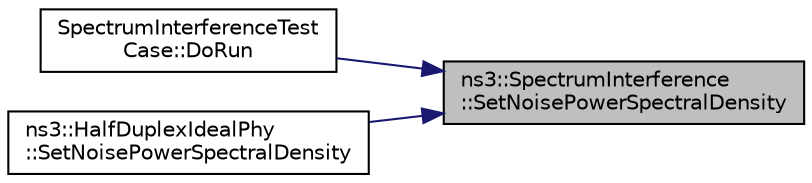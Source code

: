 digraph "ns3::SpectrumInterference::SetNoisePowerSpectralDensity"
{
 // LATEX_PDF_SIZE
  edge [fontname="Helvetica",fontsize="10",labelfontname="Helvetica",labelfontsize="10"];
  node [fontname="Helvetica",fontsize="10",shape=record];
  rankdir="RL";
  Node1 [label="ns3::SpectrumInterference\l::SetNoisePowerSpectralDensity",height=0.2,width=0.4,color="black", fillcolor="grey75", style="filled", fontcolor="black",tooltip="Set the Noise Power Spectral Density."];
  Node1 -> Node2 [dir="back",color="midnightblue",fontsize="10",style="solid",fontname="Helvetica"];
  Node2 [label="SpectrumInterferenceTest\lCase::DoRun",height=0.2,width=0.4,color="black", fillcolor="white", style="filled",URL="$class_spectrum_interference_test_case.html#a5ac9568ed05b26e38fea7c409805e7e0",tooltip="Implementation to actually run this TestCase."];
  Node1 -> Node3 [dir="back",color="midnightblue",fontsize="10",style="solid",fontname="Helvetica"];
  Node3 [label="ns3::HalfDuplexIdealPhy\l::SetNoisePowerSpectralDensity",height=0.2,width=0.4,color="black", fillcolor="white", style="filled",URL="$classns3_1_1_half_duplex_ideal_phy.html#aa2ba1b6b6a64ee31421490d6815290ec",tooltip="Set the Noise Power Spectral Density in power units (Watt, Pascal...) per Hz."];
}
